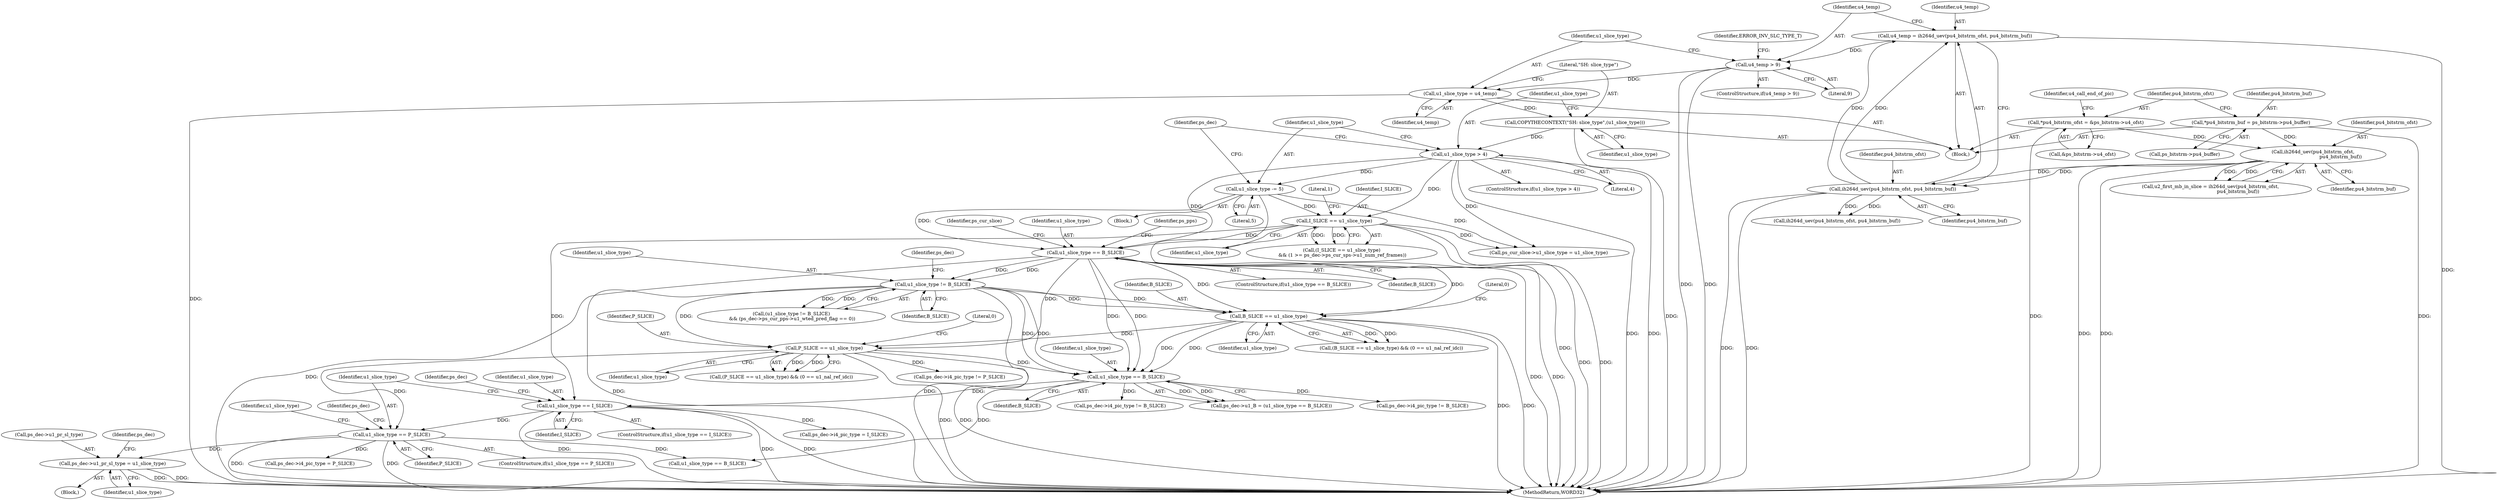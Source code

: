 digraph "0_Android_6c327afb263837bc90760c55c6605b26161a4eb9_0@pointer" {
"1002459" [label="(Call,ps_dec->u1_pr_sl_type = u1_slice_type)"];
"1002443" [label="(Call,u1_slice_type == P_SLICE)"];
"1002408" [label="(Call,u1_slice_type == I_SLICE)"];
"1002279" [label="(Call,u1_slice_type == B_SLICE)"];
"1001524" [label="(Call,u1_slice_type == B_SLICE)"];
"1000285" [label="(Call,u1_slice_type > 4)"];
"1000281" [label="(Call,COPYTHECONTEXT(\"SH: slice_type\",(u1_slice_type)))"];
"1000278" [label="(Call,u1_slice_type = u4_temp)"];
"1000273" [label="(Call,u4_temp > 9)"];
"1000267" [label="(Call,u4_temp = ih264d_uev(pu4_bitstrm_ofst, pu4_bitstrm_buf))"];
"1000269" [label="(Call,ih264d_uev(pu4_bitstrm_ofst, pu4_bitstrm_buf))"];
"1000229" [label="(Call,ih264d_uev(pu4_bitstrm_ofst,\n                                     pu4_bitstrm_buf))"];
"1000201" [label="(Call,*pu4_bitstrm_ofst = &ps_bitstrm->u4_ofst)"];
"1000195" [label="(Call,*pu4_bitstrm_buf = ps_bitstrm->pu4_buffer)"];
"1000329" [label="(Call,I_SLICE == u1_slice_type)"];
"1000289" [label="(Call,u1_slice_type -= 5)"];
"1001821" [label="(Call,B_SLICE == u1_slice_type)"];
"1001745" [label="(Call,u1_slice_type != B_SLICE)"];
"1001836" [label="(Call,P_SLICE == u1_slice_type)"];
"1002443" [label="(Call,u1_slice_type == P_SLICE)"];
"1000284" [label="(ControlStructure,if(u1_slice_type > 4))"];
"1001825" [label="(Literal,0)"];
"1001836" [label="(Call,P_SLICE == u1_slice_type)"];
"1002459" [label="(Call,ps_dec->u1_pr_sl_type = u1_slice_type)"];
"1001840" [label="(Literal,0)"];
"1001837" [label="(Identifier,P_SLICE)"];
"1002606" [label="(MethodReturn,WORD32)"];
"1001744" [label="(Call,(u1_slice_type != B_SLICE)\n && (ps_dec->ps_cur_pps->u1_wted_pred_flag == 0))"];
"1000278" [label="(Call,u1_slice_type = u4_temp)"];
"1002281" [label="(Identifier,B_SLICE)"];
"1002444" [label="(Identifier,u1_slice_type)"];
"1000285" [label="(Call,u1_slice_type > 4)"];
"1000227" [label="(Call,u2_first_mb_in_slice = ih264d_uev(pu4_bitstrm_ofst,\n                                     pu4_bitstrm_buf))"];
"1002415" [label="(Identifier,ps_dec)"];
"1000270" [label="(Identifier,pu4_bitstrm_ofst)"];
"1000400" [label="(Call,ih264d_uev(pu4_bitstrm_ofst, pu4_bitstrm_buf))"];
"1000202" [label="(Identifier,pu4_bitstrm_ofst)"];
"1000328" [label="(Call,(I_SLICE == u1_slice_type)\n && (1 >= ps_dec->ps_cur_sps->u1_num_ref_frames))"];
"1000291" [label="(Literal,5)"];
"1000289" [label="(Call,u1_slice_type -= 5)"];
"1002478" [label="(Identifier,u1_slice_type)"];
"1000267" [label="(Call,u4_temp = ih264d_uev(pu4_bitstrm_ofst, pu4_bitstrm_buf))"];
"1002431" [label="(Call,ps_dec->i4_pic_type != P_SLICE)"];
"1002426" [label="(Call,ps_dec->i4_pic_type != B_SLICE)"];
"1002442" [label="(ControlStructure,if(u1_slice_type == P_SLICE))"];
"1002280" [label="(Identifier,u1_slice_type)"];
"1000277" [label="(Identifier,ERROR_INV_SLC_TYPE_T)"];
"1002409" [label="(Identifier,u1_slice_type)"];
"1001524" [label="(Call,u1_slice_type == B_SLICE)"];
"1000333" [label="(Literal,1)"];
"1001747" [label="(Identifier,B_SLICE)"];
"1001835" [label="(Call,(P_SLICE == u1_slice_type) && (0 == u1_nal_ref_idc))"];
"1002467" [label="(Identifier,ps_dec)"];
"1001530" [label="(Identifier,ps_cur_slice)"];
"1000283" [label="(Identifier,u1_slice_type)"];
"1000329" [label="(Call,I_SLICE == u1_slice_type)"];
"1001523" [label="(ControlStructure,if(u1_slice_type == B_SLICE))"];
"1000331" [label="(Identifier,u1_slice_type)"];
"1000230" [label="(Identifier,pu4_bitstrm_ofst)"];
"1000290" [label="(Identifier,u1_slice_type)"];
"1002445" [label="(Identifier,P_SLICE)"];
"1000196" [label="(Identifier,pu4_bitstrm_buf)"];
"1002408" [label="(Call,u1_slice_type == I_SLICE)"];
"1002279" [label="(Call,u1_slice_type == B_SLICE)"];
"1000195" [label="(Call,*pu4_bitstrm_buf = ps_bitstrm->pu4_buffer)"];
"1002436" [label="(Call,ps_dec->i4_pic_type = I_SLICE)"];
"1001474" [label="(Call,ps_cur_slice->u1_slice_type = u1_slice_type)"];
"1000218" [label="(Identifier,u4_call_end_of_pic)"];
"1000279" [label="(Identifier,u1_slice_type)"];
"1000280" [label="(Identifier,u4_temp)"];
"1001745" [label="(Call,u1_slice_type != B_SLICE)"];
"1001746" [label="(Identifier,u1_slice_type)"];
"1000330" [label="(Identifier,I_SLICE)"];
"1000281" [label="(Call,COPYTHECONTEXT(\"SH: slice_type\",(u1_slice_type)))"];
"1002446" [label="(Block,)"];
"1001838" [label="(Identifier,u1_slice_type)"];
"1000231" [label="(Identifier,pu4_bitstrm_buf)"];
"1000288" [label="(Block,)"];
"1001525" [label="(Identifier,u1_slice_type)"];
"1002470" [label="(Call,ps_dec->i4_pic_type = P_SLICE)"];
"1000282" [label="(Literal,\"SH: slice_type\")"];
"1000268" [label="(Identifier,u4_temp)"];
"1000274" [label="(Identifier,u4_temp)"];
"1002463" [label="(Identifier,u1_slice_type)"];
"1000197" [label="(Call,ps_bitstrm->pu4_buffer)"];
"1000275" [label="(Literal,9)"];
"1000229" [label="(Call,ih264d_uev(pu4_bitstrm_ofst,\n                                     pu4_bitstrm_buf))"];
"1002275" [label="(Call,ps_dec->u1_B = (u1_slice_type == B_SLICE))"];
"1000273" [label="(Call,u4_temp > 9)"];
"1000203" [label="(Call,&ps_bitstrm->u4_ofst)"];
"1000286" [label="(Identifier,u1_slice_type)"];
"1002410" [label="(Identifier,I_SLICE)"];
"1000201" [label="(Call,*pu4_bitstrm_ofst = &ps_bitstrm->u4_ofst)"];
"1002477" [label="(Call,u1_slice_type == B_SLICE)"];
"1000272" [label="(ControlStructure,if(u4_temp > 9))"];
"1000271" [label="(Identifier,pu4_bitstrm_buf)"];
"1000269" [label="(Call,ih264d_uev(pu4_bitstrm_ofst, pu4_bitstrm_buf))"];
"1001751" [label="(Identifier,ps_dec)"];
"1000287" [label="(Literal,4)"];
"1000158" [label="(Block,)"];
"1000298" [label="(Identifier,ps_dec)"];
"1002465" [label="(Call,ps_dec->i4_pic_type != B_SLICE)"];
"1002450" [label="(Identifier,ps_dec)"];
"1002407" [label="(ControlStructure,if(u1_slice_type == I_SLICE))"];
"1001820" [label="(Call,(B_SLICE == u1_slice_type) && (0 == u1_nal_ref_idc))"];
"1001576" [label="(Identifier,ps_pps)"];
"1001822" [label="(Identifier,B_SLICE)"];
"1001823" [label="(Identifier,u1_slice_type)"];
"1001526" [label="(Identifier,B_SLICE)"];
"1001821" [label="(Call,B_SLICE == u1_slice_type)"];
"1002460" [label="(Call,ps_dec->u1_pr_sl_type)"];
"1002459" -> "1002446"  [label="AST: "];
"1002459" -> "1002463"  [label="CFG: "];
"1002460" -> "1002459"  [label="AST: "];
"1002463" -> "1002459"  [label="AST: "];
"1002467" -> "1002459"  [label="CFG: "];
"1002459" -> "1002606"  [label="DDG: "];
"1002459" -> "1002606"  [label="DDG: "];
"1002443" -> "1002459"  [label="DDG: "];
"1002443" -> "1002442"  [label="AST: "];
"1002443" -> "1002445"  [label="CFG: "];
"1002444" -> "1002443"  [label="AST: "];
"1002445" -> "1002443"  [label="AST: "];
"1002450" -> "1002443"  [label="CFG: "];
"1002478" -> "1002443"  [label="CFG: "];
"1002443" -> "1002606"  [label="DDG: "];
"1002443" -> "1002606"  [label="DDG: "];
"1002408" -> "1002443"  [label="DDG: "];
"1001836" -> "1002443"  [label="DDG: "];
"1002443" -> "1002470"  [label="DDG: "];
"1002443" -> "1002477"  [label="DDG: "];
"1002408" -> "1002407"  [label="AST: "];
"1002408" -> "1002410"  [label="CFG: "];
"1002409" -> "1002408"  [label="AST: "];
"1002410" -> "1002408"  [label="AST: "];
"1002415" -> "1002408"  [label="CFG: "];
"1002444" -> "1002408"  [label="CFG: "];
"1002408" -> "1002606"  [label="DDG: "];
"1002408" -> "1002606"  [label="DDG: "];
"1002408" -> "1002606"  [label="DDG: "];
"1002279" -> "1002408"  [label="DDG: "];
"1000329" -> "1002408"  [label="DDG: "];
"1002408" -> "1002436"  [label="DDG: "];
"1002279" -> "1002275"  [label="AST: "];
"1002279" -> "1002281"  [label="CFG: "];
"1002280" -> "1002279"  [label="AST: "];
"1002281" -> "1002279"  [label="AST: "];
"1002275" -> "1002279"  [label="CFG: "];
"1002279" -> "1002275"  [label="DDG: "];
"1002279" -> "1002275"  [label="DDG: "];
"1001524" -> "1002279"  [label="DDG: "];
"1001524" -> "1002279"  [label="DDG: "];
"1001821" -> "1002279"  [label="DDG: "];
"1001821" -> "1002279"  [label="DDG: "];
"1001745" -> "1002279"  [label="DDG: "];
"1001745" -> "1002279"  [label="DDG: "];
"1001836" -> "1002279"  [label="DDG: "];
"1002279" -> "1002426"  [label="DDG: "];
"1002279" -> "1002465"  [label="DDG: "];
"1002279" -> "1002477"  [label="DDG: "];
"1001524" -> "1001523"  [label="AST: "];
"1001524" -> "1001526"  [label="CFG: "];
"1001525" -> "1001524"  [label="AST: "];
"1001526" -> "1001524"  [label="AST: "];
"1001530" -> "1001524"  [label="CFG: "];
"1001576" -> "1001524"  [label="CFG: "];
"1001524" -> "1002606"  [label="DDG: "];
"1001524" -> "1002606"  [label="DDG: "];
"1001524" -> "1002606"  [label="DDG: "];
"1000285" -> "1001524"  [label="DDG: "];
"1000329" -> "1001524"  [label="DDG: "];
"1000289" -> "1001524"  [label="DDG: "];
"1001524" -> "1001745"  [label="DDG: "];
"1001524" -> "1001745"  [label="DDG: "];
"1001524" -> "1001821"  [label="DDG: "];
"1001524" -> "1001821"  [label="DDG: "];
"1001524" -> "1001836"  [label="DDG: "];
"1000285" -> "1000284"  [label="AST: "];
"1000285" -> "1000287"  [label="CFG: "];
"1000286" -> "1000285"  [label="AST: "];
"1000287" -> "1000285"  [label="AST: "];
"1000290" -> "1000285"  [label="CFG: "];
"1000298" -> "1000285"  [label="CFG: "];
"1000285" -> "1002606"  [label="DDG: "];
"1000285" -> "1002606"  [label="DDG: "];
"1000281" -> "1000285"  [label="DDG: "];
"1000285" -> "1000289"  [label="DDG: "];
"1000285" -> "1000329"  [label="DDG: "];
"1000285" -> "1001474"  [label="DDG: "];
"1000281" -> "1000158"  [label="AST: "];
"1000281" -> "1000283"  [label="CFG: "];
"1000282" -> "1000281"  [label="AST: "];
"1000283" -> "1000281"  [label="AST: "];
"1000286" -> "1000281"  [label="CFG: "];
"1000281" -> "1002606"  [label="DDG: "];
"1000278" -> "1000281"  [label="DDG: "];
"1000278" -> "1000158"  [label="AST: "];
"1000278" -> "1000280"  [label="CFG: "];
"1000279" -> "1000278"  [label="AST: "];
"1000280" -> "1000278"  [label="AST: "];
"1000282" -> "1000278"  [label="CFG: "];
"1000278" -> "1002606"  [label="DDG: "];
"1000273" -> "1000278"  [label="DDG: "];
"1000273" -> "1000272"  [label="AST: "];
"1000273" -> "1000275"  [label="CFG: "];
"1000274" -> "1000273"  [label="AST: "];
"1000275" -> "1000273"  [label="AST: "];
"1000277" -> "1000273"  [label="CFG: "];
"1000279" -> "1000273"  [label="CFG: "];
"1000273" -> "1002606"  [label="DDG: "];
"1000273" -> "1002606"  [label="DDG: "];
"1000267" -> "1000273"  [label="DDG: "];
"1000267" -> "1000158"  [label="AST: "];
"1000267" -> "1000269"  [label="CFG: "];
"1000268" -> "1000267"  [label="AST: "];
"1000269" -> "1000267"  [label="AST: "];
"1000274" -> "1000267"  [label="CFG: "];
"1000267" -> "1002606"  [label="DDG: "];
"1000269" -> "1000267"  [label="DDG: "];
"1000269" -> "1000267"  [label="DDG: "];
"1000269" -> "1000271"  [label="CFG: "];
"1000270" -> "1000269"  [label="AST: "];
"1000271" -> "1000269"  [label="AST: "];
"1000269" -> "1002606"  [label="DDG: "];
"1000269" -> "1002606"  [label="DDG: "];
"1000229" -> "1000269"  [label="DDG: "];
"1000229" -> "1000269"  [label="DDG: "];
"1000269" -> "1000400"  [label="DDG: "];
"1000269" -> "1000400"  [label="DDG: "];
"1000229" -> "1000227"  [label="AST: "];
"1000229" -> "1000231"  [label="CFG: "];
"1000230" -> "1000229"  [label="AST: "];
"1000231" -> "1000229"  [label="AST: "];
"1000227" -> "1000229"  [label="CFG: "];
"1000229" -> "1002606"  [label="DDG: "];
"1000229" -> "1002606"  [label="DDG: "];
"1000229" -> "1000227"  [label="DDG: "];
"1000229" -> "1000227"  [label="DDG: "];
"1000201" -> "1000229"  [label="DDG: "];
"1000195" -> "1000229"  [label="DDG: "];
"1000201" -> "1000158"  [label="AST: "];
"1000201" -> "1000203"  [label="CFG: "];
"1000202" -> "1000201"  [label="AST: "];
"1000203" -> "1000201"  [label="AST: "];
"1000218" -> "1000201"  [label="CFG: "];
"1000201" -> "1002606"  [label="DDG: "];
"1000195" -> "1000158"  [label="AST: "];
"1000195" -> "1000197"  [label="CFG: "];
"1000196" -> "1000195"  [label="AST: "];
"1000197" -> "1000195"  [label="AST: "];
"1000202" -> "1000195"  [label="CFG: "];
"1000195" -> "1002606"  [label="DDG: "];
"1000329" -> "1000328"  [label="AST: "];
"1000329" -> "1000331"  [label="CFG: "];
"1000330" -> "1000329"  [label="AST: "];
"1000331" -> "1000329"  [label="AST: "];
"1000333" -> "1000329"  [label="CFG: "];
"1000328" -> "1000329"  [label="CFG: "];
"1000329" -> "1002606"  [label="DDG: "];
"1000329" -> "1002606"  [label="DDG: "];
"1000329" -> "1000328"  [label="DDG: "];
"1000329" -> "1000328"  [label="DDG: "];
"1000289" -> "1000329"  [label="DDG: "];
"1000329" -> "1001474"  [label="DDG: "];
"1000289" -> "1000288"  [label="AST: "];
"1000289" -> "1000291"  [label="CFG: "];
"1000290" -> "1000289"  [label="AST: "];
"1000291" -> "1000289"  [label="AST: "];
"1000298" -> "1000289"  [label="CFG: "];
"1000289" -> "1002606"  [label="DDG: "];
"1000289" -> "1001474"  [label="DDG: "];
"1001821" -> "1001820"  [label="AST: "];
"1001821" -> "1001823"  [label="CFG: "];
"1001822" -> "1001821"  [label="AST: "];
"1001823" -> "1001821"  [label="AST: "];
"1001825" -> "1001821"  [label="CFG: "];
"1001820" -> "1001821"  [label="CFG: "];
"1001821" -> "1002606"  [label="DDG: "];
"1001821" -> "1002606"  [label="DDG: "];
"1001821" -> "1001820"  [label="DDG: "];
"1001821" -> "1001820"  [label="DDG: "];
"1001745" -> "1001821"  [label="DDG: "];
"1001745" -> "1001821"  [label="DDG: "];
"1001821" -> "1001836"  [label="DDG: "];
"1001745" -> "1001744"  [label="AST: "];
"1001745" -> "1001747"  [label="CFG: "];
"1001746" -> "1001745"  [label="AST: "];
"1001747" -> "1001745"  [label="AST: "];
"1001751" -> "1001745"  [label="CFG: "];
"1001744" -> "1001745"  [label="CFG: "];
"1001745" -> "1002606"  [label="DDG: "];
"1001745" -> "1002606"  [label="DDG: "];
"1001745" -> "1001744"  [label="DDG: "];
"1001745" -> "1001744"  [label="DDG: "];
"1001745" -> "1001836"  [label="DDG: "];
"1001836" -> "1001835"  [label="AST: "];
"1001836" -> "1001838"  [label="CFG: "];
"1001837" -> "1001836"  [label="AST: "];
"1001838" -> "1001836"  [label="AST: "];
"1001840" -> "1001836"  [label="CFG: "];
"1001835" -> "1001836"  [label="CFG: "];
"1001836" -> "1002606"  [label="DDG: "];
"1001836" -> "1002606"  [label="DDG: "];
"1001836" -> "1001835"  [label="DDG: "];
"1001836" -> "1001835"  [label="DDG: "];
"1001836" -> "1002431"  [label="DDG: "];
}
